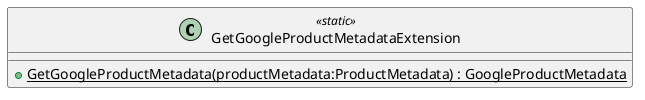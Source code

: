 @startuml
class GetGoogleProductMetadataExtension <<static>> {
    + {static} GetGoogleProductMetadata(productMetadata:ProductMetadata) : GoogleProductMetadata
}
@enduml
